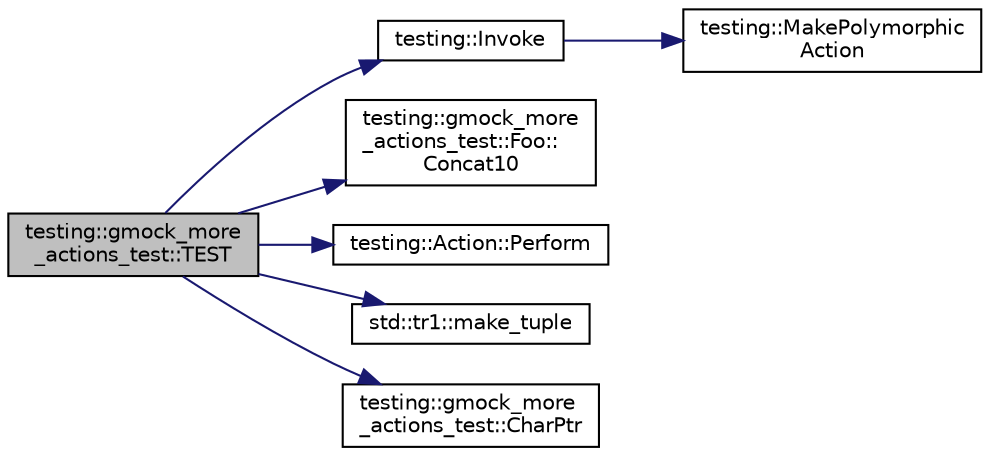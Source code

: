 digraph "testing::gmock_more_actions_test::TEST"
{
  edge [fontname="Helvetica",fontsize="10",labelfontname="Helvetica",labelfontsize="10"];
  node [fontname="Helvetica",fontsize="10",shape=record];
  rankdir="LR";
  Node244 [label="testing::gmock_more\l_actions_test::TEST",height=0.2,width=0.4,color="black", fillcolor="grey75", style="filled", fontcolor="black"];
  Node244 -> Node245 [color="midnightblue",fontsize="10",style="solid",fontname="Helvetica"];
  Node245 [label="testing::Invoke",height=0.2,width=0.4,color="black", fillcolor="white", style="filled",URL="$d0/d75/namespacetesting.html#a12aebaf8363d49a383047529f798b694"];
  Node245 -> Node246 [color="midnightblue",fontsize="10",style="solid",fontname="Helvetica"];
  Node246 [label="testing::MakePolymorphic\lAction",height=0.2,width=0.4,color="black", fillcolor="white", style="filled",URL="$d0/d75/namespacetesting.html#a36bd06c5ea972c6df0bd9f40a7a94c65"];
  Node244 -> Node247 [color="midnightblue",fontsize="10",style="solid",fontname="Helvetica"];
  Node247 [label="testing::gmock_more\l_actions_test::Foo::\lConcat10",height=0.2,width=0.4,color="black", fillcolor="white", style="filled",URL="$da/d08/classtesting_1_1gmock__more__actions__test_1_1_foo.html#ad5b1d2dd1bcec98fdc90a05487ec3b14"];
  Node244 -> Node248 [color="midnightblue",fontsize="10",style="solid",fontname="Helvetica"];
  Node248 [label="testing::Action::Perform",height=0.2,width=0.4,color="black", fillcolor="white", style="filled",URL="$d0/dd1/classtesting_1_1_action.html#ad00a03062885685da84b308e6e8ff4cb"];
  Node244 -> Node249 [color="midnightblue",fontsize="10",style="solid",fontname="Helvetica"];
  Node249 [label="std::tr1::make_tuple",height=0.2,width=0.4,color="black", fillcolor="white", style="filled",URL="$d2/db7/namespacestd_1_1tr1.html#af7e12a0f5b5791b5b7c49a5a17b85359"];
  Node244 -> Node250 [color="midnightblue",fontsize="10",style="solid",fontname="Helvetica"];
  Node250 [label="testing::gmock_more\l_actions_test::CharPtr",height=0.2,width=0.4,color="black", fillcolor="white", style="filled",URL="$d1/d7a/namespacetesting_1_1gmock__more__actions__test.html#aa19ac39aaa785adeb8d7837d58b824f3"];
}
